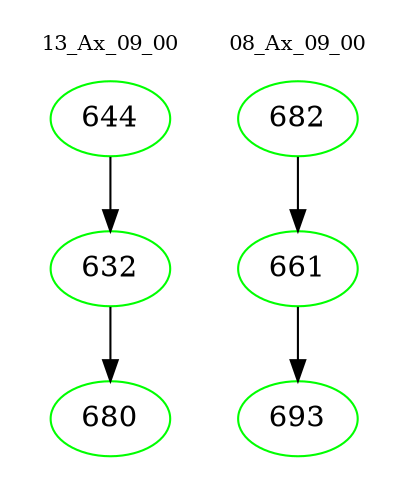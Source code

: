 digraph{
subgraph cluster_0 {
color = white
label = "13_Ax_09_00";
fontsize=10;
T0_644 [label="644", color="green"]
T0_644 -> T0_632 [color="black"]
T0_632 [label="632", color="green"]
T0_632 -> T0_680 [color="black"]
T0_680 [label="680", color="green"]
}
subgraph cluster_1 {
color = white
label = "08_Ax_09_00";
fontsize=10;
T1_682 [label="682", color="green"]
T1_682 -> T1_661 [color="black"]
T1_661 [label="661", color="green"]
T1_661 -> T1_693 [color="black"]
T1_693 [label="693", color="green"]
}
}
